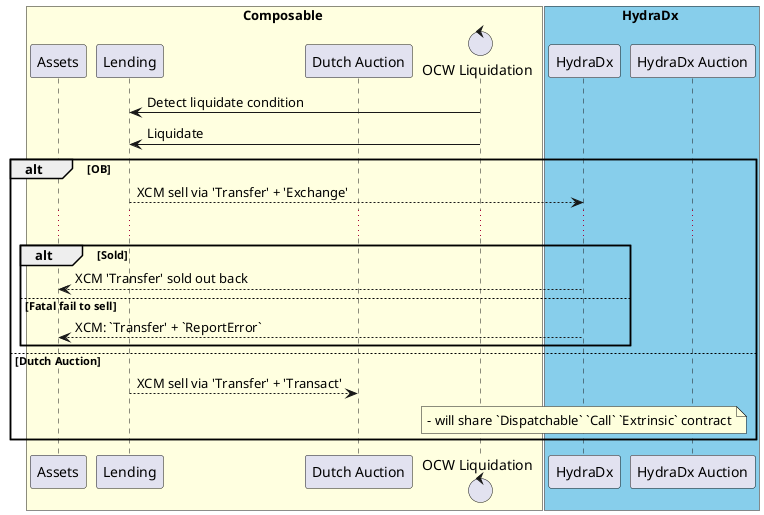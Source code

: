 @startuml

box Composable #LightYellow
  participant "Assets" as pallet_assets
  participant "Lending" as pallet_lending
  participant "Dutch Auction" as pallet_dutch_action
  control "OCW Liquidation" as ocw_liquidation
end box

box HydraDx #SkyBlue
  participant "HydraDx" as pah
  participant "HydraDx Auction" as pauh
end box

ocw_liquidation -> pallet_lending: Detect liquidate condition
ocw_liquidation -> pallet_lending: Liquidate

alt OB
  pallet_lending --> pah: XCM sell via 'Transfer' + 'Exchange'
  ...
  alt Sold
    pah --> pallet_assets: XCM 'Transfer' sold out back
  else Fatal fail to sell
    pah --> pallet_assets: XCM: `Transfer' + `ReportError`
  end
else Dutch Auction
  pallet_lending --> pallet_dutch_action: XCM sell via 'Transfer' + 'Transact'
  note over pah
    - will share `Dispatchable` `Call` `Extrinsic` contract
  end note
end

@enduml
